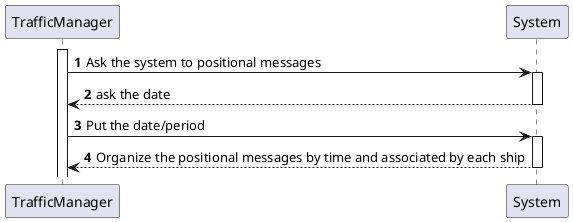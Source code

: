 @startuml
'https://plantuml.com/sequence-diagram
autonumber
activate TrafficManager

 TrafficManager ->  System:  Ask the system to positional messages
 activate System

 System --> TrafficManager: ask the date
 deactivate System
 TrafficManager ->  System:  Put the date/period
 activate System
 System --> TrafficManager:  Organize the positional messages by time and associated by each ship
deactivate System
@enduml